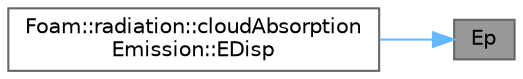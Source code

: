 digraph "Ep"
{
 // LATEX_PDF_SIZE
  bgcolor="transparent";
  edge [fontname=Helvetica,fontsize=10,labelfontname=Helvetica,labelfontsize=10];
  node [fontname=Helvetica,fontsize=10,shape=box,height=0.2,width=0.4];
  rankdir="RL";
  Node1 [id="Node000001",label="Ep",height=0.2,width=0.4,color="gray40", fillcolor="grey60", style="filled", fontcolor="black",tooltip=" "];
  Node1 -> Node2 [id="edge1_Node000001_Node000002",dir="back",color="steelblue1",style="solid",tooltip=" "];
  Node2 [id="Node000002",label="Foam::radiation::cloudAbsorption\lEmission::EDisp",height=0.2,width=0.4,color="grey40", fillcolor="white", style="filled",URL="$classFoam_1_1radiation_1_1cloudAbsorptionEmission.html#a3d31b49db92aace5de1a9a9595cffc0c",tooltip=" "];
}
